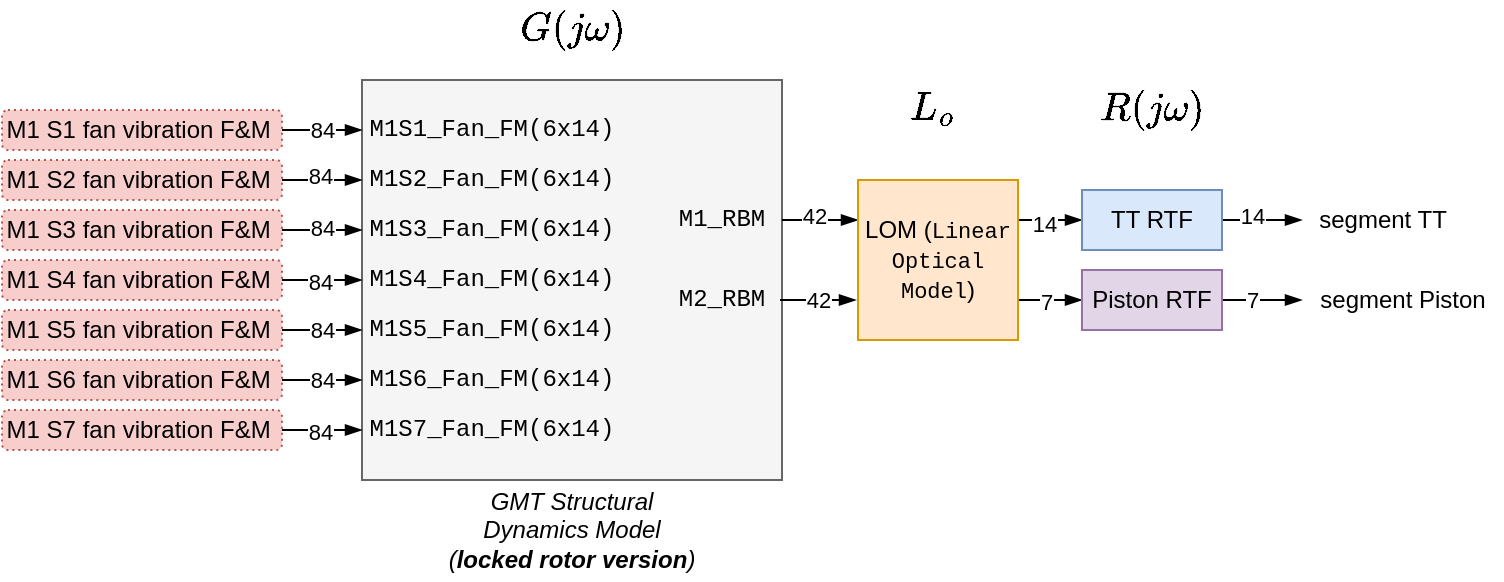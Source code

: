 <mxfile version="16.5.1" type="device"><diagram id="b-5mDJgQmqyxQbu0kHqd" name="Page-1"><mxGraphModel dx="772" dy="1735" grid="1" gridSize="10" guides="1" tooltips="1" connect="1" arrows="1" fold="1" page="1" pageScale="1" pageWidth="1654" pageHeight="1169" math="1" shadow="0"><root><mxCell id="0"/><mxCell id="1" parent="0"/><mxCell id="6oGdk1fTOvsCj4deMvnr-1" value="" style="rounded=0;whiteSpace=wrap;html=1;align=center;fillColor=#f5f5f5;strokeColor=#666666;fontColor=#333333;glass=0;" parent="1" vertex="1"><mxGeometry x="320" y="50" width="210" height="200" as="geometry"/></mxCell><mxCell id="MthXJtoqDmWC6mi7fK0c-6" value="84" style="edgeStyle=orthogonalEdgeStyle;rounded=0;orthogonalLoop=1;jettySize=auto;html=1;exitX=1;exitY=0.5;exitDx=0;exitDy=0;endArrow=blockThin;endFill=1;" edge="1" parent="1" source="6oGdk1fTOvsCj4deMvnr-27" target="6oGdk1fTOvsCj4deMvnr-66"><mxGeometry relative="1" as="geometry"/></mxCell><mxCell id="6oGdk1fTOvsCj4deMvnr-27" value="M1 S1 fan vibration F&amp;amp;M&amp;nbsp;" style="rounded=1;whiteSpace=wrap;html=1;align=center;dashed=1;dashPattern=1 2;fillColor=#f8cecc;strokeColor=#b85450;glass=0;" parent="1" vertex="1"><mxGeometry x="140" y="65" width="140" height="20" as="geometry"/></mxCell><mxCell id="6oGdk1fTOvsCj4deMvnr-40" value="M1_RBM" style="text;html=1;strokeColor=none;fillColor=none;align=center;verticalAlign=middle;whiteSpace=wrap;rounded=0;fontFamily=Courier New;fontSize=12;" parent="1" vertex="1"><mxGeometry x="470" y="110" width="60" height="20" as="geometry"/></mxCell><mxCell id="wIb7UVmNefR1VIoLxrZ1-29" value="42" style="edgeStyle=orthogonalEdgeStyle;rounded=0;orthogonalLoop=1;jettySize=auto;html=1;exitX=1;exitY=0.5;exitDx=0;exitDy=0;entryX=0;entryY=0.75;entryDx=0;entryDy=0;startArrow=none;startFill=0;endArrow=blockThin;endFill=1;" parent="1" edge="1"><mxGeometry relative="1" as="geometry"><mxPoint x="529" y="160" as="sourcePoint"/><mxPoint x="567" y="160" as="targetPoint"/></mxGeometry></mxCell><mxCell id="6oGdk1fTOvsCj4deMvnr-61" value="M2_RBM" style="text;html=1;strokeColor=none;fillColor=none;align=center;verticalAlign=middle;whiteSpace=wrap;rounded=0;fontFamily=Courier New;fontSize=12;fontStyle=0" parent="1" vertex="1"><mxGeometry x="470" y="150" width="60" height="20" as="geometry"/></mxCell><mxCell id="6oGdk1fTOvsCj4deMvnr-66" value="M1S1_Fan_FM(6x14)" style="text;html=1;strokeColor=none;fillColor=none;align=center;verticalAlign=middle;whiteSpace=wrap;rounded=0;fontFamily=Courier New;fontSize=12;" parent="1" vertex="1"><mxGeometry x="320" y="65" width="130" height="20" as="geometry"/></mxCell><mxCell id="6oGdk1fTOvsCj4deMvnr-72" value="GMT Structural&lt;br&gt;Dynamics Model&lt;br&gt;(&lt;b&gt;locked rotor version&lt;/b&gt;)" style="text;html=1;strokeColor=none;fillColor=none;align=center;verticalAlign=middle;whiteSpace=wrap;rounded=0;fontFamily=Helvetica;fontSize=12;fontStyle=2" parent="1" vertex="1"><mxGeometry x="350" y="250" width="150" height="50" as="geometry"/></mxCell><mxCell id="8KuUhejTk3wYPAcHYl0p-31" style="edgeStyle=orthogonalEdgeStyle;rounded=0;jumpStyle=gap;orthogonalLoop=1;jettySize=auto;html=1;endArrow=blockThin;endFill=1;entryX=0;entryY=0.25;entryDx=0;entryDy=0;exitX=1;exitY=0.5;exitDx=0;exitDy=0;" parent="1" source="6oGdk1fTOvsCj4deMvnr-40" target="8KuUhejTk3wYPAcHYl0p-26" edge="1"><mxGeometry relative="1" as="geometry"><mxPoint x="560" y="110" as="targetPoint"/><mxPoint x="540" y="100" as="sourcePoint"/></mxGeometry></mxCell><mxCell id="MthXJtoqDmWC6mi7fK0c-22" value="42" style="edgeLabel;html=1;align=center;verticalAlign=middle;resizable=0;points=[];" vertex="1" connectable="0" parent="8KuUhejTk3wYPAcHYl0p-31"><mxGeometry x="-0.368" y="2" relative="1" as="geometry"><mxPoint x="4" as="offset"/></mxGeometry></mxCell><mxCell id="MthXJtoqDmWC6mi7fK0c-23" style="edgeStyle=orthogonalEdgeStyle;rounded=0;orthogonalLoop=1;jettySize=auto;html=1;exitX=1;exitY=0.25;exitDx=0;exitDy=0;entryX=0;entryY=0.5;entryDx=0;entryDy=0;endArrow=blockThin;endFill=1;" edge="1" parent="1" source="8KuUhejTk3wYPAcHYl0p-26" target="wIb7UVmNefR1VIoLxrZ1-1"><mxGeometry relative="1" as="geometry"/></mxCell><mxCell id="MthXJtoqDmWC6mi7fK0c-27" value="14" style="edgeLabel;html=1;align=center;verticalAlign=middle;resizable=0;points=[];" vertex="1" connectable="0" parent="MthXJtoqDmWC6mi7fK0c-23"><mxGeometry x="-0.2" y="-2" relative="1" as="geometry"><mxPoint as="offset"/></mxGeometry></mxCell><mxCell id="MthXJtoqDmWC6mi7fK0c-24" style="edgeStyle=orthogonalEdgeStyle;rounded=0;orthogonalLoop=1;jettySize=auto;html=1;exitX=1;exitY=0.75;exitDx=0;exitDy=0;endArrow=blockThin;endFill=1;" edge="1" parent="1" source="8KuUhejTk3wYPAcHYl0p-26" target="wIb7UVmNefR1VIoLxrZ1-2"><mxGeometry relative="1" as="geometry"/></mxCell><mxCell id="MthXJtoqDmWC6mi7fK0c-28" value="7" style="edgeLabel;html=1;align=center;verticalAlign=middle;resizable=0;points=[];" vertex="1" connectable="0" parent="MthXJtoqDmWC6mi7fK0c-24"><mxGeometry x="0.25" y="-1" relative="1" as="geometry"><mxPoint as="offset"/></mxGeometry></mxCell><mxCell id="8KuUhejTk3wYPAcHYl0p-26" value="LOM (&lt;font face=&quot;Courier New&quot; style=&quot;font-size: 11px&quot;&gt;Linear Optical Model&lt;/font&gt;)" style="rounded=0;whiteSpace=wrap;html=1;align=center;labelBackgroundColor=none;fillColor=#ffe6cc;strokeColor=#d79b00;" parent="1" vertex="1"><mxGeometry x="568" y="100" width="80" height="80" as="geometry"/></mxCell><mxCell id="wIb7UVmNefR1VIoLxrZ1-17" style="edgeStyle=orthogonalEdgeStyle;rounded=0;orthogonalLoop=1;jettySize=auto;html=1;exitX=1;exitY=0.5;exitDx=0;exitDy=0;startArrow=none;startFill=0;endArrow=blockThin;endFill=1;" parent="1" source="wIb7UVmNefR1VIoLxrZ1-1" target="wIb7UVmNefR1VIoLxrZ1-22" edge="1"><mxGeometry relative="1" as="geometry"><mxPoint x="773" y="125.5" as="targetPoint"/></mxGeometry></mxCell><mxCell id="MthXJtoqDmWC6mi7fK0c-29" value="14" style="edgeLabel;html=1;align=center;verticalAlign=middle;resizable=0;points=[];" vertex="1" connectable="0" parent="wIb7UVmNefR1VIoLxrZ1-17"><mxGeometry x="-0.256" y="2" relative="1" as="geometry"><mxPoint as="offset"/></mxGeometry></mxCell><mxCell id="wIb7UVmNefR1VIoLxrZ1-1" value="TT RTF" style="rounded=0;whiteSpace=wrap;html=1;align=center;labelBackgroundColor=none;fillColor=#dae8fc;strokeColor=#6c8ebf;" parent="1" vertex="1"><mxGeometry x="680" y="105" width="70" height="30" as="geometry"/></mxCell><mxCell id="wIb7UVmNefR1VIoLxrZ1-18" style="edgeStyle=orthogonalEdgeStyle;rounded=0;orthogonalLoop=1;jettySize=auto;html=1;exitX=1;exitY=0.5;exitDx=0;exitDy=0;startArrow=none;startFill=0;endArrow=blockThin;endFill=1;" parent="1" source="wIb7UVmNefR1VIoLxrZ1-2" target="wIb7UVmNefR1VIoLxrZ1-24" edge="1"><mxGeometry relative="1" as="geometry"><mxPoint x="773" y="180.5" as="targetPoint"/></mxGeometry></mxCell><mxCell id="MthXJtoqDmWC6mi7fK0c-30" value="7" style="edgeLabel;html=1;align=center;verticalAlign=middle;resizable=0;points=[];" vertex="1" connectable="0" parent="wIb7UVmNefR1VIoLxrZ1-18"><mxGeometry x="-0.256" relative="1" as="geometry"><mxPoint as="offset"/></mxGeometry></mxCell><mxCell id="wIb7UVmNefR1VIoLxrZ1-2" value="Piston RTF" style="rounded=0;whiteSpace=wrap;html=1;align=center;labelBackgroundColor=none;fillColor=#e1d5e7;strokeColor=#9673a6;" parent="1" vertex="1"><mxGeometry x="680" y="145" width="70" height="30" as="geometry"/></mxCell><mxCell id="wIb7UVmNefR1VIoLxrZ1-22" value="segment TT" style="text;html=1;align=center;verticalAlign=middle;resizable=0;points=[];autosize=1;strokeColor=none;fillColor=none;" parent="1" vertex="1"><mxGeometry x="790" y="110" width="80" height="20" as="geometry"/></mxCell><mxCell id="wIb7UVmNefR1VIoLxrZ1-24" value="segment Piston" style="text;html=1;align=center;verticalAlign=middle;resizable=0;points=[];autosize=1;strokeColor=none;fillColor=none;" parent="1" vertex="1"><mxGeometry x="790" y="150" width="100" height="20" as="geometry"/></mxCell><mxCell id="7cTfaFonlMx_EoMzv6IC-1" value="M1S2_Fan_FM(6x14)" style="text;html=1;strokeColor=none;fillColor=none;align=center;verticalAlign=middle;whiteSpace=wrap;rounded=0;fontFamily=Courier New;fontSize=12;" parent="1" vertex="1"><mxGeometry x="320" y="90" width="130" height="20" as="geometry"/></mxCell><mxCell id="7cTfaFonlMx_EoMzv6IC-2" value="M1S3_Fan_FM(6x14)" style="text;html=1;strokeColor=none;fillColor=none;align=center;verticalAlign=middle;whiteSpace=wrap;rounded=0;fontFamily=Courier New;fontSize=12;" parent="1" vertex="1"><mxGeometry x="320" y="115" width="130" height="20" as="geometry"/></mxCell><mxCell id="7cTfaFonlMx_EoMzv6IC-3" value="M1S4_Fan_FM(6x14)" style="text;html=1;strokeColor=none;fillColor=none;align=center;verticalAlign=middle;whiteSpace=wrap;rounded=0;fontFamily=Courier New;fontSize=12;" parent="1" vertex="1"><mxGeometry x="320" y="140" width="130" height="20" as="geometry"/></mxCell><mxCell id="7cTfaFonlMx_EoMzv6IC-4" value="M1S5_Fan_FM(6x14)" style="text;html=1;strokeColor=none;fillColor=none;align=center;verticalAlign=middle;whiteSpace=wrap;rounded=0;fontFamily=Courier New;fontSize=12;" parent="1" vertex="1"><mxGeometry x="320" y="165" width="130" height="20" as="geometry"/></mxCell><mxCell id="7cTfaFonlMx_EoMzv6IC-5" value="M1S6_Fan_FM(6x14)" style="text;html=1;strokeColor=none;fillColor=none;align=center;verticalAlign=middle;whiteSpace=wrap;rounded=0;fontFamily=Courier New;fontSize=12;" parent="1" vertex="1"><mxGeometry x="320" y="190" width="130" height="20" as="geometry"/></mxCell><mxCell id="7cTfaFonlMx_EoMzv6IC-6" value="M1S7_Fan_FM(6x14)" style="text;html=1;strokeColor=none;fillColor=none;align=center;verticalAlign=middle;whiteSpace=wrap;rounded=0;fontFamily=Courier New;fontSize=12;" parent="1" vertex="1"><mxGeometry x="320" y="215" width="130" height="20" as="geometry"/></mxCell><mxCell id="MthXJtoqDmWC6mi7fK0c-2" style="edgeStyle=orthogonalEdgeStyle;rounded=0;orthogonalLoop=1;jettySize=auto;html=1;exitX=1;exitY=0.5;exitDx=0;exitDy=0;entryX=0;entryY=0.5;entryDx=0;entryDy=0;endArrow=blockThin;endFill=1;" edge="1" parent="1" source="MthXJtoqDmWC6mi7fK0c-1" target="7cTfaFonlMx_EoMzv6IC-1"><mxGeometry relative="1" as="geometry"/></mxCell><mxCell id="MthXJtoqDmWC6mi7fK0c-16" value="84" style="edgeLabel;html=1;align=center;verticalAlign=middle;resizable=0;points=[];" vertex="1" connectable="0" parent="MthXJtoqDmWC6mi7fK0c-2"><mxGeometry x="-0.05" y="2" relative="1" as="geometry"><mxPoint as="offset"/></mxGeometry></mxCell><mxCell id="MthXJtoqDmWC6mi7fK0c-1" value="M1 S2 fan vibration F&amp;amp;M&amp;nbsp;" style="rounded=1;whiteSpace=wrap;html=1;align=center;dashed=1;dashPattern=1 2;fillColor=#f8cecc;strokeColor=#b85450;glass=0;" vertex="1" parent="1"><mxGeometry x="140" y="90" width="140" height="20" as="geometry"/></mxCell><mxCell id="MthXJtoqDmWC6mi7fK0c-7" style="edgeStyle=orthogonalEdgeStyle;rounded=0;orthogonalLoop=1;jettySize=auto;html=1;exitX=1;exitY=0.5;exitDx=0;exitDy=0;endArrow=blockThin;endFill=1;" edge="1" parent="1" source="MthXJtoqDmWC6mi7fK0c-3" target="7cTfaFonlMx_EoMzv6IC-2"><mxGeometry relative="1" as="geometry"/></mxCell><mxCell id="MthXJtoqDmWC6mi7fK0c-17" value="84" style="edgeLabel;html=1;align=center;verticalAlign=middle;resizable=0;points=[];" vertex="1" connectable="0" parent="MthXJtoqDmWC6mi7fK0c-7"><mxGeometry y="1" relative="1" as="geometry"><mxPoint as="offset"/></mxGeometry></mxCell><mxCell id="MthXJtoqDmWC6mi7fK0c-3" value="M1 S3 fan vibration F&amp;amp;M&amp;nbsp;" style="rounded=1;whiteSpace=wrap;html=1;align=center;dashed=1;dashPattern=1 2;fillColor=#f8cecc;strokeColor=#b85450;glass=0;" vertex="1" parent="1"><mxGeometry x="140" y="115" width="140" height="20" as="geometry"/></mxCell><mxCell id="MthXJtoqDmWC6mi7fK0c-8" style="edgeStyle=orthogonalEdgeStyle;rounded=0;orthogonalLoop=1;jettySize=auto;html=1;exitX=1;exitY=0.5;exitDx=0;exitDy=0;endArrow=blockThin;endFill=1;" edge="1" parent="1" source="MthXJtoqDmWC6mi7fK0c-4" target="7cTfaFonlMx_EoMzv6IC-3"><mxGeometry relative="1" as="geometry"/></mxCell><mxCell id="MthXJtoqDmWC6mi7fK0c-20" value="84" style="edgeLabel;html=1;align=center;verticalAlign=middle;resizable=0;points=[];" vertex="1" connectable="0" parent="MthXJtoqDmWC6mi7fK0c-8"><mxGeometry x="-0.05" y="-1" relative="1" as="geometry"><mxPoint as="offset"/></mxGeometry></mxCell><mxCell id="MthXJtoqDmWC6mi7fK0c-4" value="M1 S4 fan vibration F&amp;amp;M&amp;nbsp;" style="rounded=1;whiteSpace=wrap;html=1;align=center;dashed=1;dashPattern=1 2;fillColor=#f8cecc;strokeColor=#b85450;glass=0;" vertex="1" parent="1"><mxGeometry x="140" y="140" width="140" height="20" as="geometry"/></mxCell><mxCell id="MthXJtoqDmWC6mi7fK0c-14" value="84" style="edgeStyle=orthogonalEdgeStyle;rounded=0;orthogonalLoop=1;jettySize=auto;html=1;exitX=1;exitY=0.5;exitDx=0;exitDy=0;endArrow=blockThin;endFill=1;" edge="1" parent="1" source="MthXJtoqDmWC6mi7fK0c-9" target="7cTfaFonlMx_EoMzv6IC-4"><mxGeometry relative="1" as="geometry"/></mxCell><mxCell id="MthXJtoqDmWC6mi7fK0c-9" value="M1 S5 fan vibration F&amp;amp;M&amp;nbsp;" style="rounded=1;whiteSpace=wrap;html=1;align=center;dashed=1;dashPattern=1 2;fillColor=#f8cecc;strokeColor=#b85450;glass=0;" vertex="1" parent="1"><mxGeometry x="140" y="165" width="140" height="20" as="geometry"/></mxCell><mxCell id="MthXJtoqDmWC6mi7fK0c-13" style="edgeStyle=orthogonalEdgeStyle;rounded=0;orthogonalLoop=1;jettySize=auto;html=1;exitX=1;exitY=0.5;exitDx=0;exitDy=0;endArrow=blockThin;endFill=1;" edge="1" parent="1" source="MthXJtoqDmWC6mi7fK0c-10" target="7cTfaFonlMx_EoMzv6IC-5"><mxGeometry relative="1" as="geometry"/></mxCell><mxCell id="MthXJtoqDmWC6mi7fK0c-21" value="84" style="edgeLabel;html=1;align=center;verticalAlign=middle;resizable=0;points=[];" vertex="1" connectable="0" parent="MthXJtoqDmWC6mi7fK0c-13"><mxGeometry relative="1" as="geometry"><mxPoint as="offset"/></mxGeometry></mxCell><mxCell id="MthXJtoqDmWC6mi7fK0c-10" value="M1 S6 fan vibration F&amp;amp;M&amp;nbsp;" style="rounded=1;whiteSpace=wrap;html=1;align=center;dashed=1;dashPattern=1 2;fillColor=#f8cecc;strokeColor=#b85450;glass=0;" vertex="1" parent="1"><mxGeometry x="140" y="190" width="140" height="20" as="geometry"/></mxCell><mxCell id="MthXJtoqDmWC6mi7fK0c-12" style="edgeStyle=orthogonalEdgeStyle;rounded=0;orthogonalLoop=1;jettySize=auto;html=1;exitX=1;exitY=0.5;exitDx=0;exitDy=0;entryX=0;entryY=0.5;entryDx=0;entryDy=0;endArrow=blockThin;endFill=1;" edge="1" parent="1" source="MthXJtoqDmWC6mi7fK0c-11" target="7cTfaFonlMx_EoMzv6IC-6"><mxGeometry relative="1" as="geometry"/></mxCell><mxCell id="MthXJtoqDmWC6mi7fK0c-15" value="84" style="edgeLabel;html=1;align=center;verticalAlign=middle;resizable=0;points=[];" vertex="1" connectable="0" parent="MthXJtoqDmWC6mi7fK0c-12"><mxGeometry x="-0.05" y="-1" relative="1" as="geometry"><mxPoint as="offset"/></mxGeometry></mxCell><mxCell id="MthXJtoqDmWC6mi7fK0c-11" value="M1 S7 fan vibration F&amp;amp;M&amp;nbsp;" style="rounded=1;whiteSpace=wrap;html=1;align=center;dashed=1;dashPattern=1 2;fillColor=#f8cecc;strokeColor=#b85450;glass=0;" vertex="1" parent="1"><mxGeometry x="140" y="215" width="140" height="20" as="geometry"/></mxCell><mxCell id="MthXJtoqDmWC6mi7fK0c-31" value="$$G(j\omega)$$" style="text;html=1;align=center;verticalAlign=middle;resizable=0;points=[];autosize=1;strokeColor=none;fillColor=none;fontSize=17;" vertex="1" parent="1"><mxGeometry x="355" y="10" width="140" height="30" as="geometry"/></mxCell><mxCell id="MthXJtoqDmWC6mi7fK0c-32" value="$$R(j\omega)$$" style="text;html=1;align=center;verticalAlign=middle;resizable=0;points=[];autosize=1;strokeColor=none;fillColor=none;fontSize=17;" vertex="1" parent="1"><mxGeometry x="645" y="50" width="140" height="30" as="geometry"/></mxCell><mxCell id="MthXJtoqDmWC6mi7fK0c-33" value="$$L_o$$" style="text;html=1;align=center;verticalAlign=middle;resizable=0;points=[];autosize=1;strokeColor=none;fillColor=none;fontSize=17;" vertex="1" parent="1"><mxGeometry x="565" y="50" width="80" height="30" as="geometry"/></mxCell></root></mxGraphModel></diagram></mxfile>
